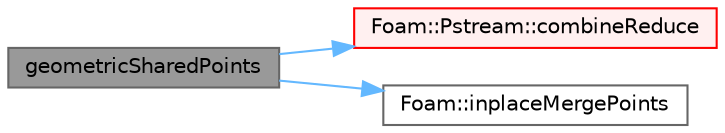 digraph "geometricSharedPoints"
{
 // LATEX_PDF_SIZE
  bgcolor="transparent";
  edge [fontname=Helvetica,fontsize=10,labelfontname=Helvetica,labelfontsize=10];
  node [fontname=Helvetica,fontsize=10,shape=box,height=0.2,width=0.4];
  rankdir="LR";
  Node1 [id="Node000001",label="geometricSharedPoints",height=0.2,width=0.4,color="gray40", fillcolor="grey60", style="filled", fontcolor="black",tooltip=" "];
  Node1 -> Node2 [id="edge1_Node000001_Node000002",color="steelblue1",style="solid",tooltip=" "];
  Node2 [id="Node000002",label="Foam::Pstream::combineReduce",height=0.2,width=0.4,color="red", fillcolor="#FFF0F0", style="filled",URL="$classFoam_1_1Pstream.html#adba6ef65f50c7d6cf98b701dcfae5741",tooltip=" "];
  Node1 -> Node19 [id="edge2_Node000001_Node000019",color="steelblue1",style="solid",tooltip=" "];
  Node19 [id="Node000019",label="Foam::inplaceMergePoints",height=0.2,width=0.4,color="grey40", fillcolor="white", style="filled",URL="$namespaceFoam.html#ace9d5a41dc4c56fe2174f7a3ec38a9b9",tooltip=" "];
}
